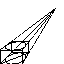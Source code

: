 prologues:=3;
verbatimtex
%&latex
\documentclass{minimal}
\begin{document}
etex

beginfig(0);


pair A,B,C,D,E,F,G,H,P;
numeric lang;

def dashfinn=dashed evenly scaled 0.1 enddef;
def thinfinn=withpen pencircle scaled 0.1 enddef;

A=(0,0);B=(0,5);C=(8,5);D=(8,0);P=(20,20);
lang=1/5;

pickup pencircle scaled 0.1;

E=lang[A,P];
F=lang[B,P];
G=lang[C,P];
H=lang[D,P];


draw E--P dashfinn;
draw F--P dashfinn;
draw G--P dashfinn;
draw H--P dashfinn;
draw A--B--C--D--cycle thinfinn;
draw E--F--G--H--cycle thinfinn;
draw A--E thinfinn;
draw B--F thinfinn;
draw C--G thinfinn;
draw D--H thinfinn;
draw A--H thinfinn;


draw 1/2[A,E]{E-A}..{H-E}1/2[E,H]{H-E}..{D-H}1/2[H,D]{D-H}..{A-D}1/2[A,D]{A-D}..cycle;
draw 1/2[B,F]{F-B}..{G-F}1/2[F,G]{G-F}..{C-G}1/2[G,C]{C-G}..{B-C}1/2[B,C]{B-C}..cycle;

endfig;

end
